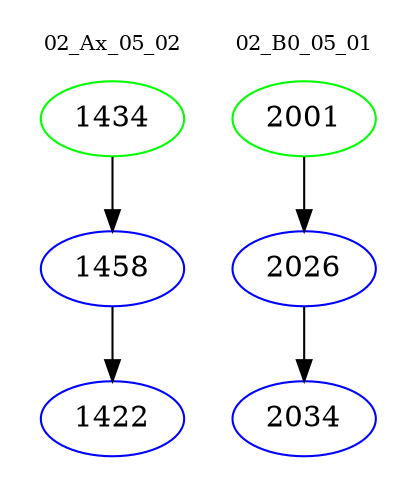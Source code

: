 digraph{
subgraph cluster_0 {
color = white
label = "02_Ax_05_02";
fontsize=10;
T0_1434 [label="1434", color="green"]
T0_1434 -> T0_1458 [color="black"]
T0_1458 [label="1458", color="blue"]
T0_1458 -> T0_1422 [color="black"]
T0_1422 [label="1422", color="blue"]
}
subgraph cluster_1 {
color = white
label = "02_B0_05_01";
fontsize=10;
T1_2001 [label="2001", color="green"]
T1_2001 -> T1_2026 [color="black"]
T1_2026 [label="2026", color="blue"]
T1_2026 -> T1_2034 [color="black"]
T1_2034 [label="2034", color="blue"]
}
}
